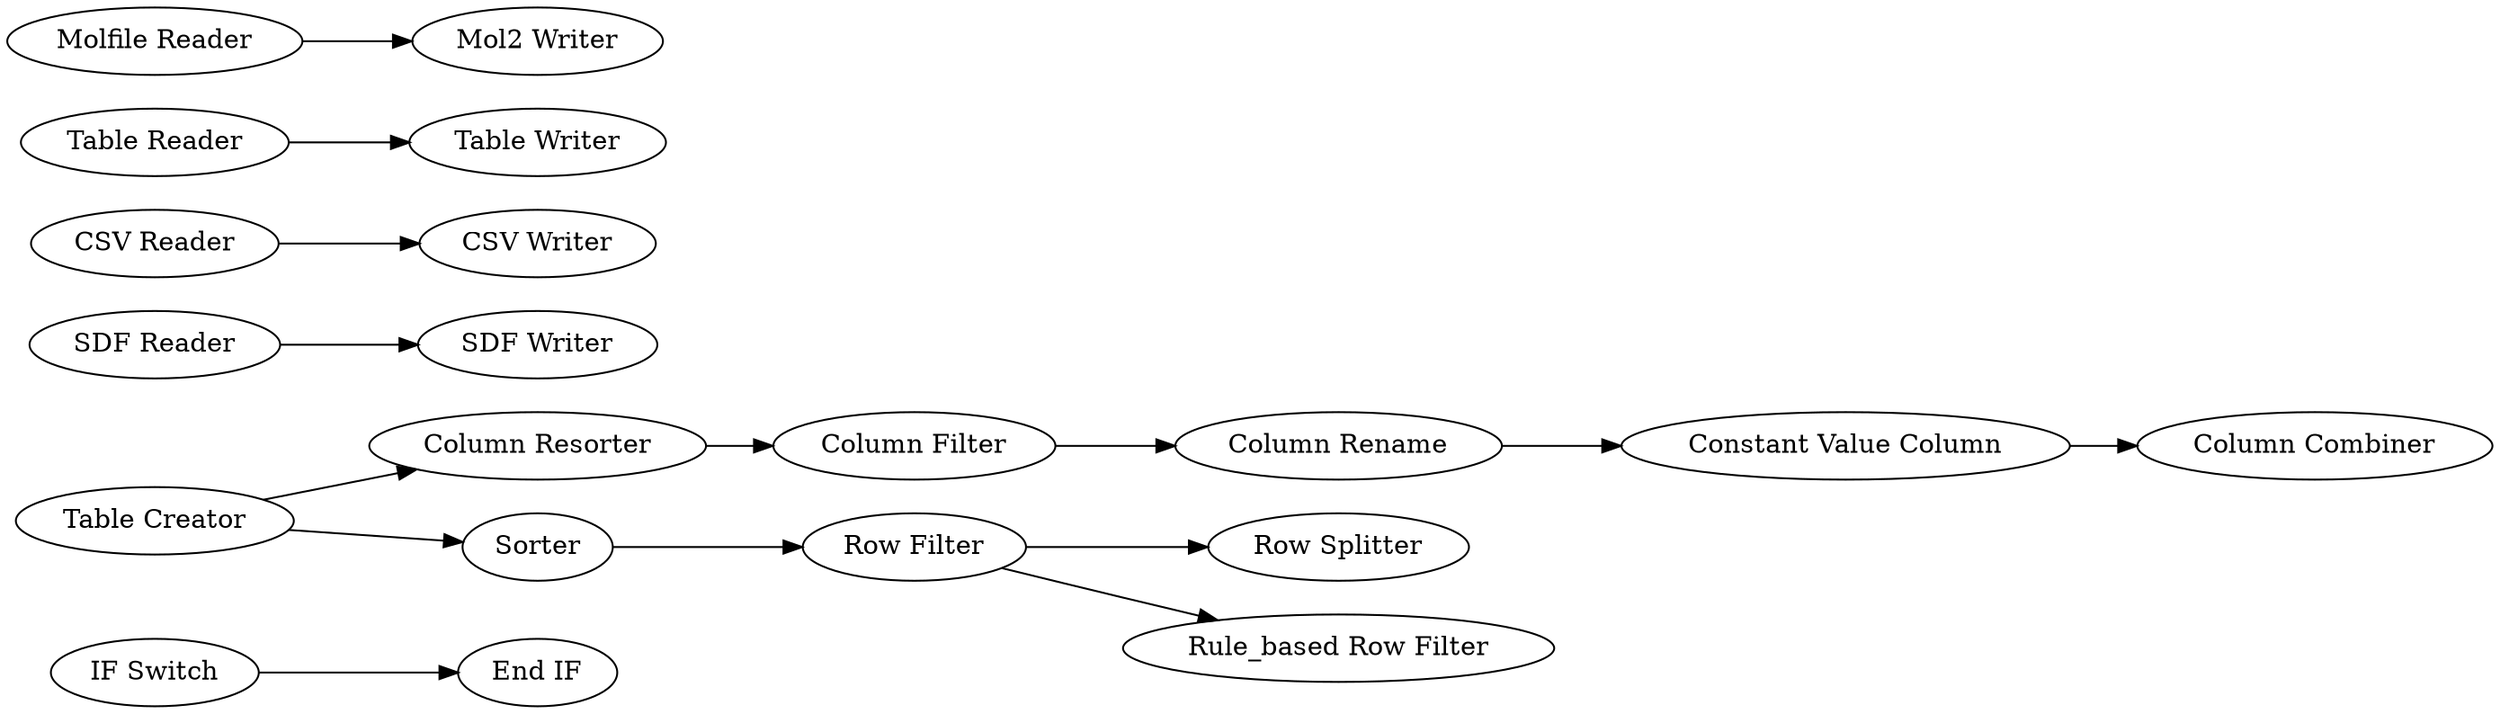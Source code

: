 digraph {
	"-774268076963838287_200" [label="End IF"]
	"-774268076963838287_155" [label="Row Splitter"]
	"-774268076963838287_153" [label="Rule_based Row Filter"]
	"-774268076963838287_233" [label="SDF Writer"]
	"-774268076963838287_154" [label="Row Filter"]
	"-774268076963838287_198" [label="Column Combiner"]
	"-774268076963838287_157" [label="Column Resorter"]
	"-774268076963838287_170" [label="CSV Reader"]
	"-774268076963838287_207" [label="Table Writer"]
	"-774268076963838287_163" [label="Column Rename"]
	"-774268076963838287_199" [label="IF Switch"]
	"-774268076963838287_229" [label="Table Creator"]
	"-774268076963838287_168" [label="Mol2 Writer"]
	"-774268076963838287_171" [label="CSV Writer"]
	"-774268076963838287_208" [label="Table Reader"]
	"-774268076963838287_156" [label=Sorter]
	"-774268076963838287_186" [label="Constant Value Column"]
	"-774268076963838287_158" [label="Column Filter"]
	"-774268076963838287_227" [label="SDF Reader"]
	"-774268076963838287_167" [label="Molfile Reader"]
	"-774268076963838287_229" -> "-774268076963838287_156"
	"-774268076963838287_157" -> "-774268076963838287_158"
	"-774268076963838287_186" -> "-774268076963838287_198"
	"-774268076963838287_227" -> "-774268076963838287_233"
	"-774268076963838287_156" -> "-774268076963838287_154"
	"-774268076963838287_208" -> "-774268076963838287_207"
	"-774268076963838287_199" -> "-774268076963838287_200"
	"-774268076963838287_158" -> "-774268076963838287_163"
	"-774268076963838287_167" -> "-774268076963838287_168"
	"-774268076963838287_229" -> "-774268076963838287_157"
	"-774268076963838287_154" -> "-774268076963838287_153"
	"-774268076963838287_154" -> "-774268076963838287_155"
	"-774268076963838287_163" -> "-774268076963838287_186"
	"-774268076963838287_170" -> "-774268076963838287_171"
	rankdir=LR
}
